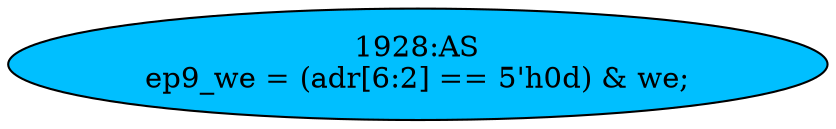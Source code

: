 strict digraph "" {
	node [label="\N"];
	"1928:AS"	 [ast="<pyverilog.vparser.ast.Assign object at 0x7f0a38d99910>",
		def_var="['ep9_we']",
		fillcolor=deepskyblue,
		label="1928:AS
ep9_we = (adr[6:2] == 5'h0d) & we;",
		statements="[]",
		style=filled,
		typ=Assign,
		use_var="['adr', 'we']"];
}
